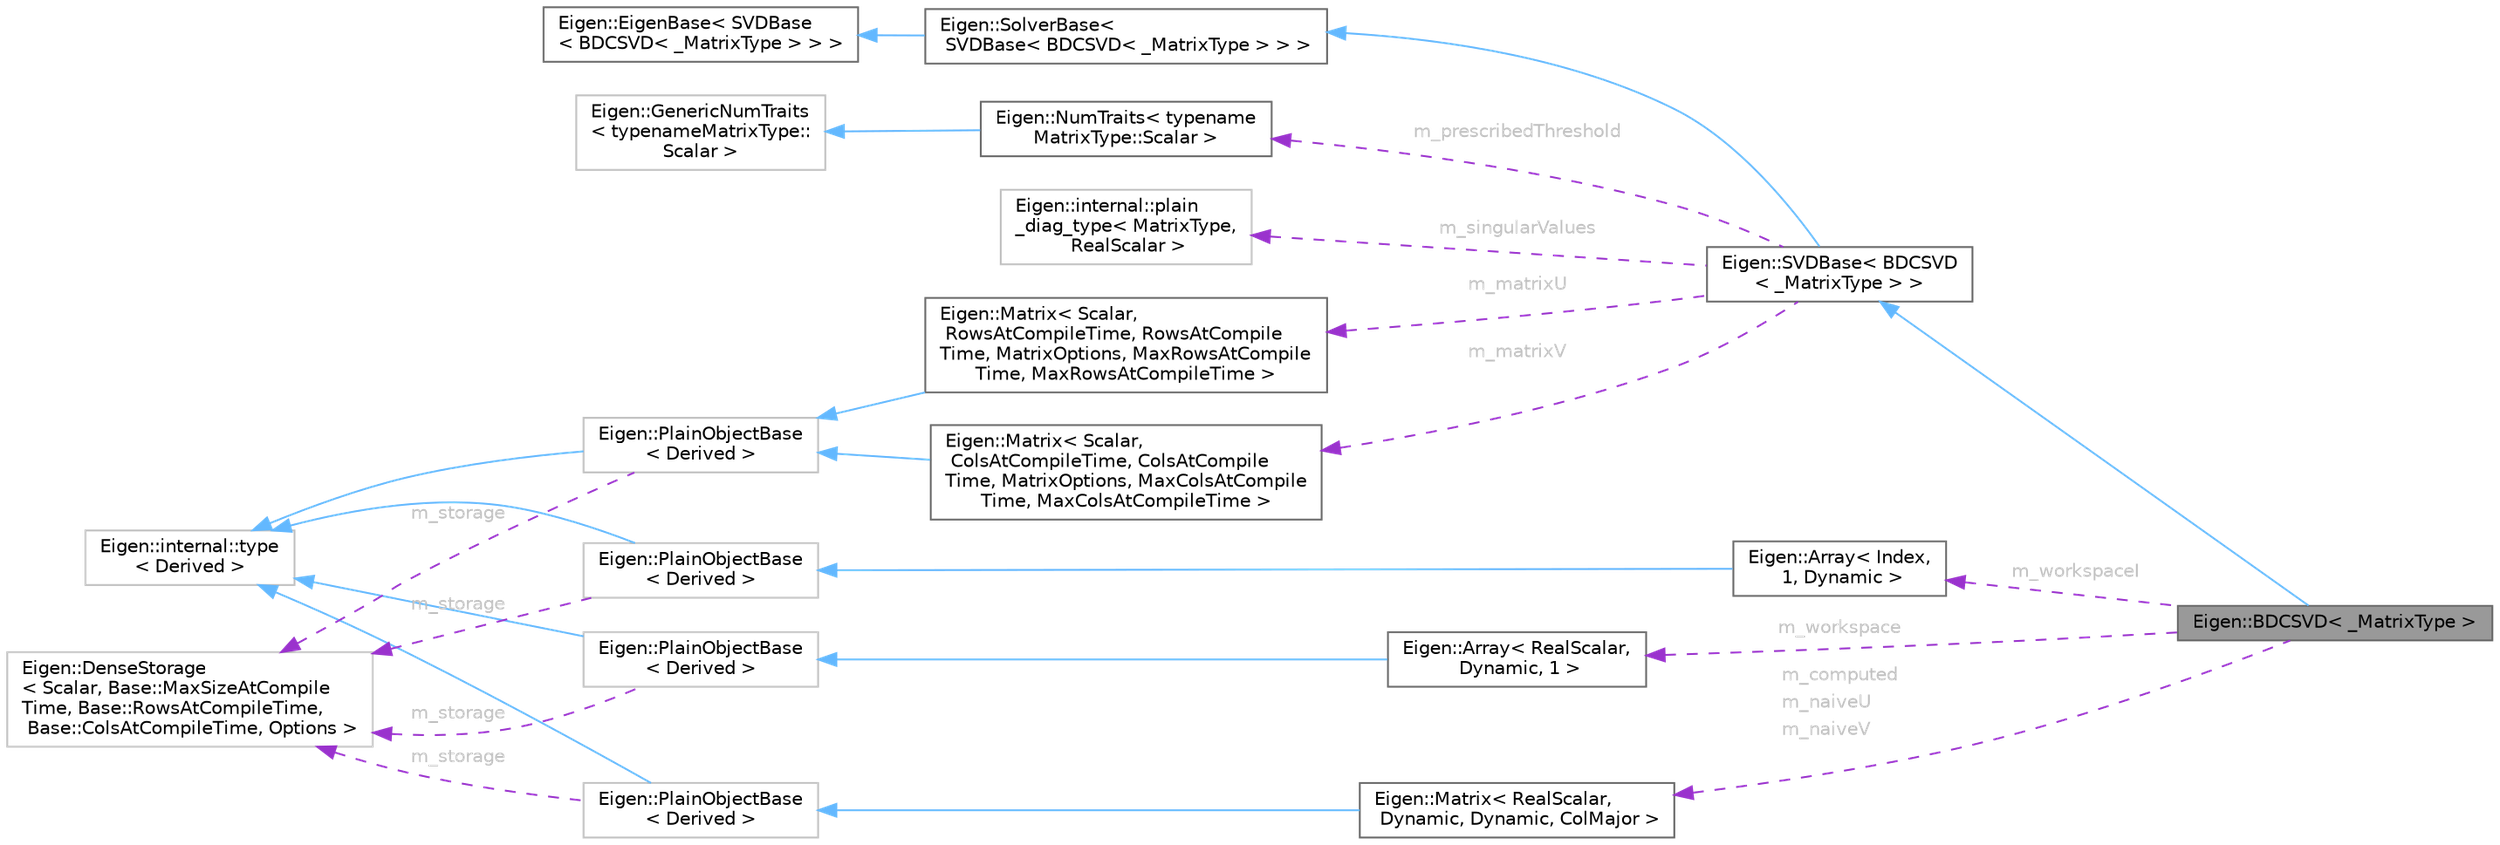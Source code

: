 digraph "Eigen::BDCSVD&lt; _MatrixType &gt;"
{
 // LATEX_PDF_SIZE
  bgcolor="transparent";
  edge [fontname=Helvetica,fontsize=10,labelfontname=Helvetica,labelfontsize=10];
  node [fontname=Helvetica,fontsize=10,shape=box,height=0.2,width=0.4];
  rankdir="LR";
  Node1 [id="Node000001",label="Eigen::BDCSVD\< _MatrixType \>",height=0.2,width=0.4,color="gray40", fillcolor="grey60", style="filled", fontcolor="black",tooltip="class Bidiagonal Divide and Conquer SVD"];
  Node2 -> Node1 [id="edge25_Node000001_Node000002",dir="back",color="steelblue1",style="solid",tooltip=" "];
  Node2 [id="Node000002",label="Eigen::SVDBase\< BDCSVD\l\< _MatrixType \> \>",height=0.2,width=0.4,color="gray40", fillcolor="white", style="filled",URL="$classEigen_1_1SVDBase.html",tooltip=" "];
  Node3 -> Node2 [id="edge26_Node000002_Node000003",dir="back",color="steelblue1",style="solid",tooltip=" "];
  Node3 [id="Node000003",label="Eigen::SolverBase\<\l SVDBase\< BDCSVD\< _MatrixType \> \> \>",height=0.2,width=0.4,color="gray40", fillcolor="white", style="filled",URL="$classEigen_1_1SolverBase.html",tooltip=" "];
  Node4 -> Node3 [id="edge27_Node000003_Node000004",dir="back",color="steelblue1",style="solid",tooltip=" "];
  Node4 [id="Node000004",label="Eigen::EigenBase\< SVDBase\l\< BDCSVD\< _MatrixType \> \> \>",height=0.2,width=0.4,color="gray40", fillcolor="white", style="filled",URL="$structEigen_1_1EigenBase.html",tooltip=" "];
  Node5 -> Node2 [id="edge28_Node000002_Node000005",dir="back",color="darkorchid3",style="dashed",tooltip=" ",label=<<TABLE CELLBORDER="0" BORDER="0"><TR><TD VALIGN="top" ALIGN="LEFT" CELLPADDING="1" CELLSPACING="0">m_matrixU</TD></TR>
</TABLE>> ,fontcolor="grey" ];
  Node5 [id="Node000005",label="Eigen::Matrix\< Scalar,\l RowsAtCompileTime, RowsAtCompile\lTime, MatrixOptions, MaxRowsAtCompile\lTime, MaxRowsAtCompileTime \>",height=0.2,width=0.4,color="gray40", fillcolor="white", style="filled",URL="$classEigen_1_1Matrix.html",tooltip=" "];
  Node6 -> Node5 [id="edge29_Node000005_Node000006",dir="back",color="steelblue1",style="solid",tooltip=" "];
  Node6 [id="Node000006",label="Eigen::PlainObjectBase\l\< Derived \>",height=0.2,width=0.4,color="grey75", fillcolor="white", style="filled",URL="$classEigen_1_1PlainObjectBase.html",tooltip=" "];
  Node7 -> Node6 [id="edge30_Node000006_Node000007",dir="back",color="steelblue1",style="solid",tooltip=" "];
  Node7 [id="Node000007",label="Eigen::internal::type\l\< Derived \>",height=0.2,width=0.4,color="grey75", fillcolor="white", style="filled",URL="$structEigen_1_1internal_1_1dense__xpr__base.html",tooltip=" "];
  Node8 -> Node6 [id="edge31_Node000006_Node000008",dir="back",color="darkorchid3",style="dashed",tooltip=" ",label=<<TABLE CELLBORDER="0" BORDER="0"><TR><TD VALIGN="top" ALIGN="LEFT" CELLPADDING="1" CELLSPACING="0">m_storage</TD></TR>
</TABLE>> ,fontcolor="grey" ];
  Node8 [id="Node000008",label="Eigen::DenseStorage\l\< Scalar, Base::MaxSizeAtCompile\lTime, Base::RowsAtCompileTime,\l Base::ColsAtCompileTime, Options \>",height=0.2,width=0.4,color="grey75", fillcolor="white", style="filled",URL="$classEigen_1_1DenseStorage.html",tooltip=" "];
  Node9 -> Node2 [id="edge32_Node000002_Node000009",dir="back",color="darkorchid3",style="dashed",tooltip=" ",label=<<TABLE CELLBORDER="0" BORDER="0"><TR><TD VALIGN="top" ALIGN="LEFT" CELLPADDING="1" CELLSPACING="0">m_matrixV</TD></TR>
</TABLE>> ,fontcolor="grey" ];
  Node9 [id="Node000009",label="Eigen::Matrix\< Scalar,\l ColsAtCompileTime, ColsAtCompile\lTime, MatrixOptions, MaxColsAtCompile\lTime, MaxColsAtCompileTime \>",height=0.2,width=0.4,color="gray40", fillcolor="white", style="filled",URL="$classEigen_1_1Matrix.html",tooltip=" "];
  Node6 -> Node9 [id="edge33_Node000009_Node000006",dir="back",color="steelblue1",style="solid",tooltip=" "];
  Node10 -> Node2 [id="edge34_Node000002_Node000010",dir="back",color="darkorchid3",style="dashed",tooltip=" ",label=<<TABLE CELLBORDER="0" BORDER="0"><TR><TD VALIGN="top" ALIGN="LEFT" CELLPADDING="1" CELLSPACING="0">m_singularValues</TD></TR>
</TABLE>> ,fontcolor="grey" ];
  Node10 [id="Node000010",label="Eigen::internal::plain\l_diag_type\< MatrixType,\l RealScalar \>",height=0.2,width=0.4,color="grey75", fillcolor="white", style="filled",URL="$structEigen_1_1internal_1_1plain__diag__type.html",tooltip=" "];
  Node11 -> Node2 [id="edge35_Node000002_Node000011",dir="back",color="darkorchid3",style="dashed",tooltip=" ",label=<<TABLE CELLBORDER="0" BORDER="0"><TR><TD VALIGN="top" ALIGN="LEFT" CELLPADDING="1" CELLSPACING="0">m_prescribedThreshold</TD></TR>
</TABLE>> ,fontcolor="grey" ];
  Node11 [id="Node000011",label="Eigen::NumTraits\< typename\lMatrixType::Scalar \>",height=0.2,width=0.4,color="gray40", fillcolor="white", style="filled",URL="$structEigen_1_1NumTraits.html",tooltip=" "];
  Node12 -> Node11 [id="edge36_Node000011_Node000012",dir="back",color="steelblue1",style="solid",tooltip=" "];
  Node12 [id="Node000012",label="Eigen::GenericNumTraits\l\< typenameMatrixType::\lScalar \>",height=0.2,width=0.4,color="grey75", fillcolor="white", style="filled",URL="$structEigen_1_1GenericNumTraits.html",tooltip=" "];
  Node13 -> Node1 [id="edge37_Node000001_Node000013",dir="back",color="darkorchid3",style="dashed",tooltip=" ",label=<<TABLE CELLBORDER="0" BORDER="0"><TR><TD VALIGN="top" ALIGN="LEFT" CELLPADDING="1" CELLSPACING="0">m_computed</TD></TR>
<TR><TD VALIGN="top" ALIGN="LEFT" CELLPADDING="1" CELLSPACING="0">m_naiveU</TD></TR>
<TR><TD VALIGN="top" ALIGN="LEFT" CELLPADDING="1" CELLSPACING="0">m_naiveV</TD></TR>
</TABLE>> ,fontcolor="grey" ];
  Node13 [id="Node000013",label="Eigen::Matrix\< RealScalar,\l Dynamic, Dynamic, ColMajor \>",height=0.2,width=0.4,color="gray40", fillcolor="white", style="filled",URL="$classEigen_1_1Matrix.html",tooltip=" "];
  Node14 -> Node13 [id="edge38_Node000013_Node000014",dir="back",color="steelblue1",style="solid",tooltip=" "];
  Node14 [id="Node000014",label="Eigen::PlainObjectBase\l\< Derived \>",height=0.2,width=0.4,color="grey75", fillcolor="white", style="filled",URL="$classEigen_1_1PlainObjectBase.html",tooltip=" "];
  Node7 -> Node14 [id="edge39_Node000014_Node000007",dir="back",color="steelblue1",style="solid",tooltip=" "];
  Node8 -> Node14 [id="edge40_Node000014_Node000008",dir="back",color="darkorchid3",style="dashed",tooltip=" ",label=<<TABLE CELLBORDER="0" BORDER="0"><TR><TD VALIGN="top" ALIGN="LEFT" CELLPADDING="1" CELLSPACING="0">m_storage</TD></TR>
</TABLE>> ,fontcolor="grey" ];
  Node15 -> Node1 [id="edge41_Node000001_Node000015",dir="back",color="darkorchid3",style="dashed",tooltip=" ",label=<<TABLE CELLBORDER="0" BORDER="0"><TR><TD VALIGN="top" ALIGN="LEFT" CELLPADDING="1" CELLSPACING="0">m_workspace</TD></TR>
</TABLE>> ,fontcolor="grey" ];
  Node15 [id="Node000015",label="Eigen::Array\< RealScalar,\l Dynamic, 1 \>",height=0.2,width=0.4,color="gray40", fillcolor="white", style="filled",URL="$classEigen_1_1Array.html",tooltip=" "];
  Node16 -> Node15 [id="edge42_Node000015_Node000016",dir="back",color="steelblue1",style="solid",tooltip=" "];
  Node16 [id="Node000016",label="Eigen::PlainObjectBase\l\< Derived \>",height=0.2,width=0.4,color="grey75", fillcolor="white", style="filled",URL="$classEigen_1_1PlainObjectBase.html",tooltip=" "];
  Node7 -> Node16 [id="edge43_Node000016_Node000007",dir="back",color="steelblue1",style="solid",tooltip=" "];
  Node8 -> Node16 [id="edge44_Node000016_Node000008",dir="back",color="darkorchid3",style="dashed",tooltip=" ",label=<<TABLE CELLBORDER="0" BORDER="0"><TR><TD VALIGN="top" ALIGN="LEFT" CELLPADDING="1" CELLSPACING="0">m_storage</TD></TR>
</TABLE>> ,fontcolor="grey" ];
  Node17 -> Node1 [id="edge45_Node000001_Node000017",dir="back",color="darkorchid3",style="dashed",tooltip=" ",label=<<TABLE CELLBORDER="0" BORDER="0"><TR><TD VALIGN="top" ALIGN="LEFT" CELLPADDING="1" CELLSPACING="0">m_workspaceI</TD></TR>
</TABLE>> ,fontcolor="grey" ];
  Node17 [id="Node000017",label="Eigen::Array\< Index,\l 1, Dynamic \>",height=0.2,width=0.4,color="gray40", fillcolor="white", style="filled",URL="$classEigen_1_1Array.html",tooltip=" "];
  Node18 -> Node17 [id="edge46_Node000017_Node000018",dir="back",color="steelblue1",style="solid",tooltip=" "];
  Node18 [id="Node000018",label="Eigen::PlainObjectBase\l\< Derived \>",height=0.2,width=0.4,color="grey75", fillcolor="white", style="filled",URL="$classEigen_1_1PlainObjectBase.html",tooltip=" "];
  Node7 -> Node18 [id="edge47_Node000018_Node000007",dir="back",color="steelblue1",style="solid",tooltip=" "];
  Node8 -> Node18 [id="edge48_Node000018_Node000008",dir="back",color="darkorchid3",style="dashed",tooltip=" ",label=<<TABLE CELLBORDER="0" BORDER="0"><TR><TD VALIGN="top" ALIGN="LEFT" CELLPADDING="1" CELLSPACING="0">m_storage</TD></TR>
</TABLE>> ,fontcolor="grey" ];
}
